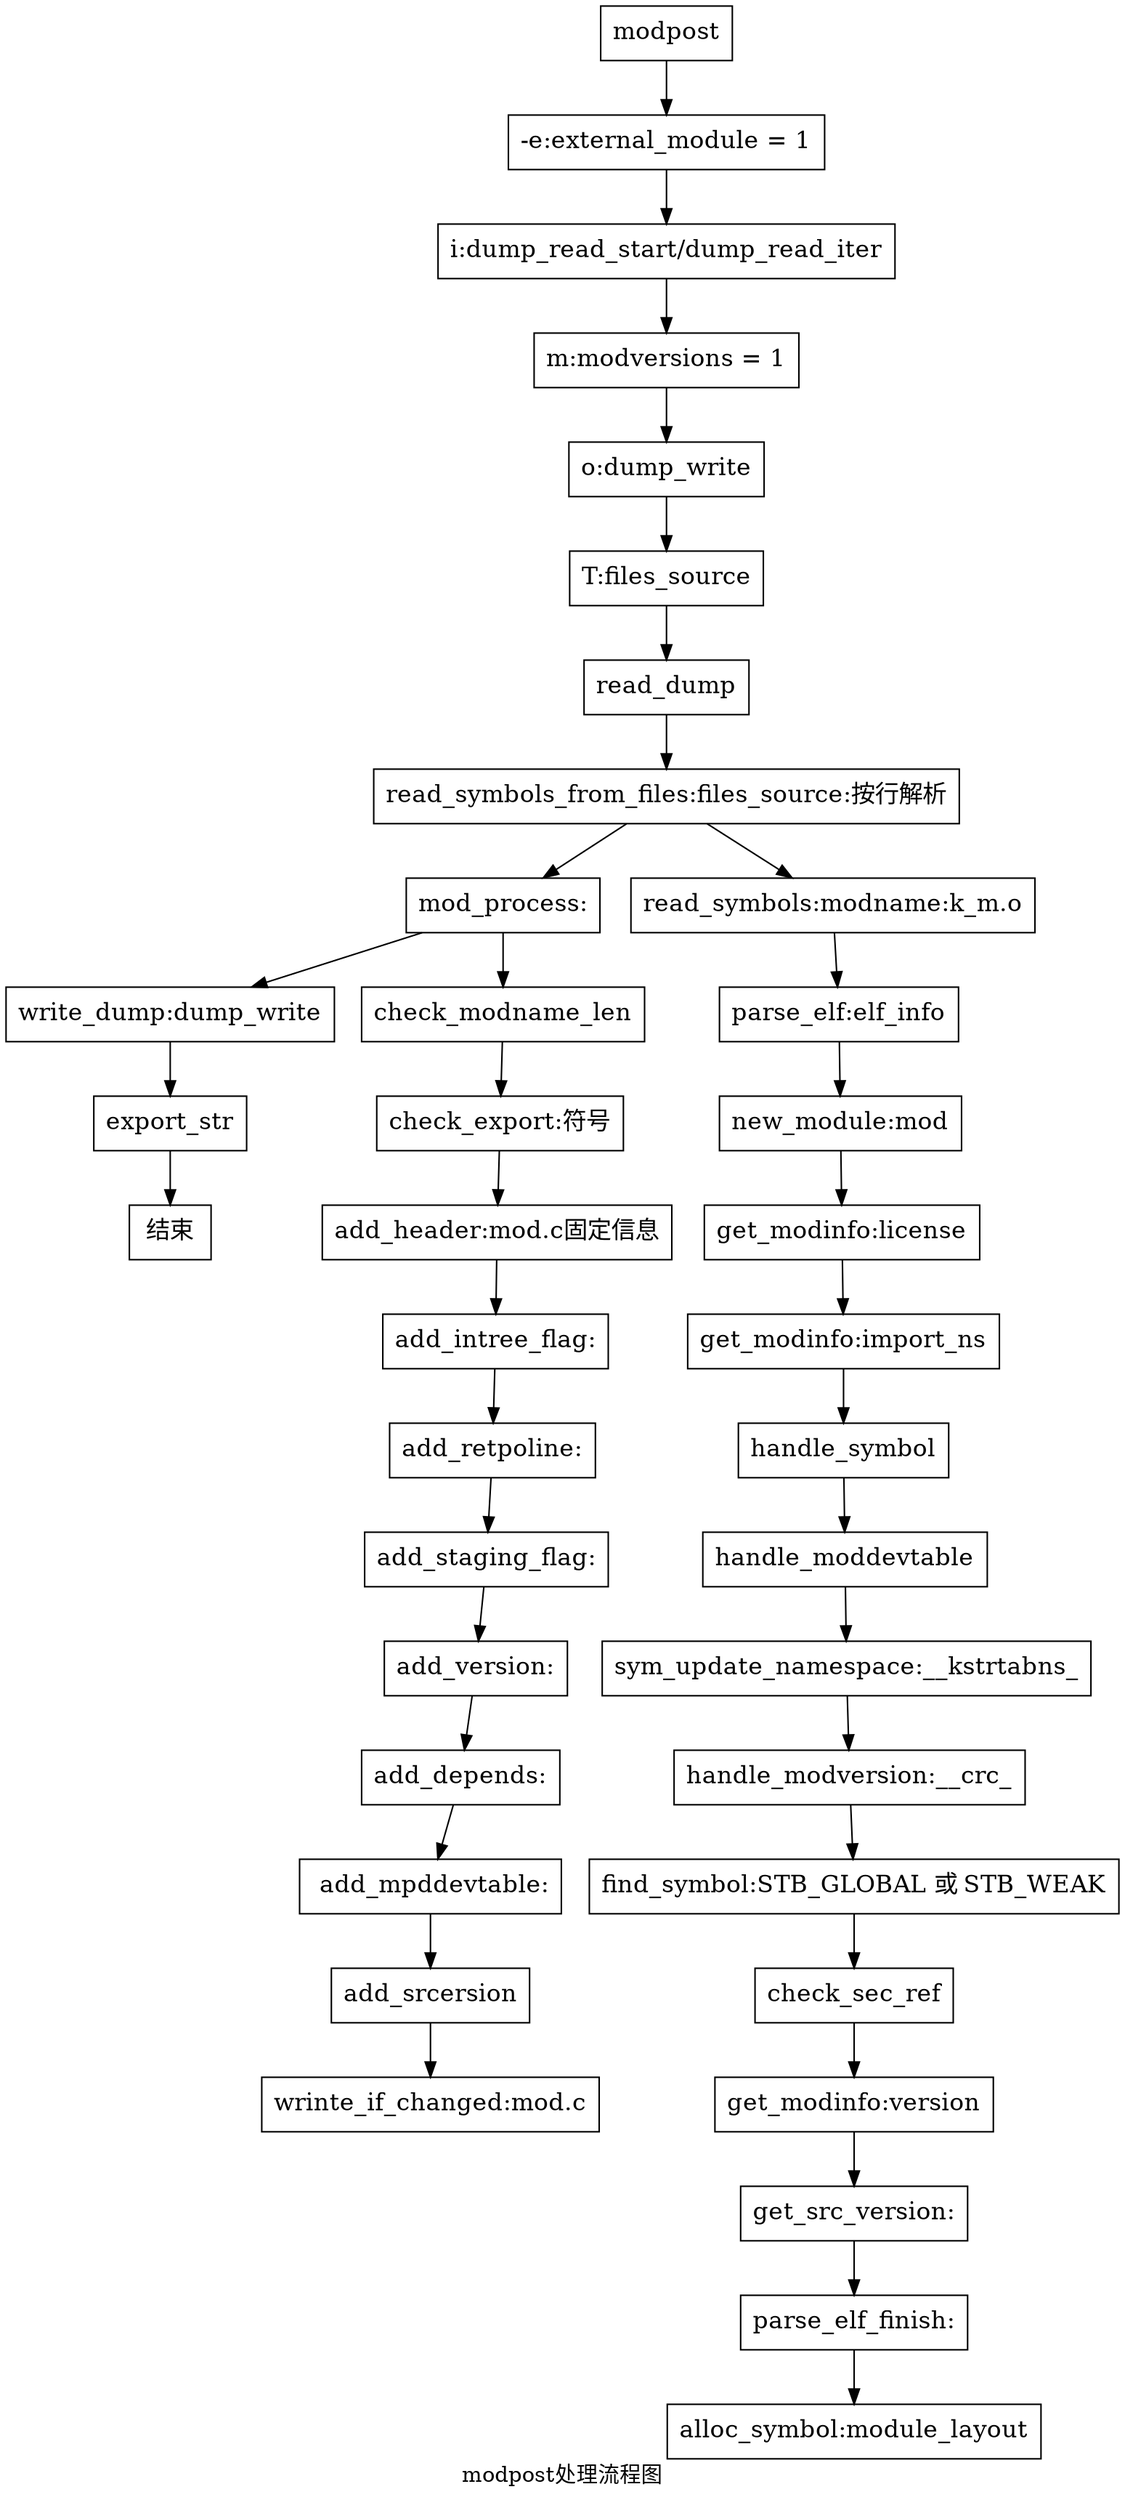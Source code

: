 digraph G {

  	concentrate=True;
  	rankdir="TB";
  	node [shape=record];

	node [
	fontsize = "16"
	shape = "ellipse"
	];
	label = "modpost处理流程图"
	
  subgraph modpost {
  	A[shape=rect,label="modpost"];
  	B[shape=rect,label="-e:external_module = 1"];

  	C[shape=rect,label="i:dump_read_start/dump_read_iter"];
  	E[shape=rect,label="m:modversions = 1"];
	F[shape=rect,label="o:dump_write"];

	G[shape=rect,label="T:files_source"];
 
	I[shape=rect,label="write_dump:dump_write"];

	J[shape=rect,label="export_str"];
	K[shape=rect,label="结束"];

 	A ->B
  	B -> C
  	C -> E 
  	E -> F
  	F -> G
  	G -> drs0
  	drs0 -> rsff
  	rsff -> mp 
  	mp -> I
  	I -> J
  	J -> K

  subgraph mod_pro_mod_c {
  	mp[shape=rect,label="mod_process:"];
	mp0[shape=rect,label="check_modname_len"];

	mp1[shape=rect,label="add_header:mod.c固定信息"];
	
	mp2[shape=rect,label="add_intree_flag:"];

	mp3[shape=rect,label="add_retpoline:"];
	
	mp4[shape=rect,label="add_staging_flag:"];

	mp5[shape=rect,label="add_version:"];

	mp6[shape=rect,label="add_depends:"];

	mp7[shape=rect,label=" add_mpddevtable:"];

	mp8[shape=rect,label="add_srcersion"];

	mp9[shape=rect,label="wrinte_if_changed:mod.c"];
	
	mp ->mp0  
	mp0 -> cpf
  	cpf -> mp1
  	mp1 -> mp2
  	mp2 -> mp3
  	mp3 -> mp4
  	mp4 -> mp5
  	mp5 -> mp6
  	mp6 -> mp7
  	mp7 -> mp8
  	mp8 -> mp9
  }

  subgraph check_exports_func {
  	cpf[shape=rect,label="check_export:符号"];
  }

  subgraph dump_read_start {
  	drs0[shape=rect,label="read_dump"];
  }

  subgraph read_symbols_from_files {
  	rsff[shape=rect,label="read_symbols_from_files:files_source:按行解析"]; 
	rsff-> rs
  }

  subgraph read_symbols{
	label = "为每一个o文件创建一个mod结构";
  	rs[shape=rect,label="read_symbols:modname:k_m.o"]; 
	rs0[shape=rect,label="parse_elf:elf_info"];
	rs1[shape=rect,label="new_module:mod"];
	rs2[shape=rect,label="get_modinfo:license"];
	rs3[shape=rect,label="get_modinfo:import_ns"];
	rs4[shape=rect,label="handle_symbol"];
  	rs5[shape=rect,label="handle_moddevtable"];
  	rs6[shape=rect,label="sym_update_namespace:__kstrtabns_"];
  	rs7[shape=rect,label="handle_modversion:__crc_"];
  	rs8[shape=rect,label="find_symbol:STB_GLOBAL 或 STB_WEAK"];
  	rs9[shape=rect,label="check_sec_ref"];
  	rs10[shape=rect,label="get_modinfo:version"];
  	rs11[shape=rect,label="get_src_version:"];
  	rs12[shape=rect,label="parse_elf_finish:"];
  	rs13[shape=rect,label="alloc_symbol:module_layout"];
  

	rs -> rs0-> rs1 -> rs2 -> rs3 -> rs4 -> rs5 -> rs6 -> rs7 -> rs8 -> rs9 -> rs10 -> rs11 -> rs12 -> rs13;
	}
}

}

